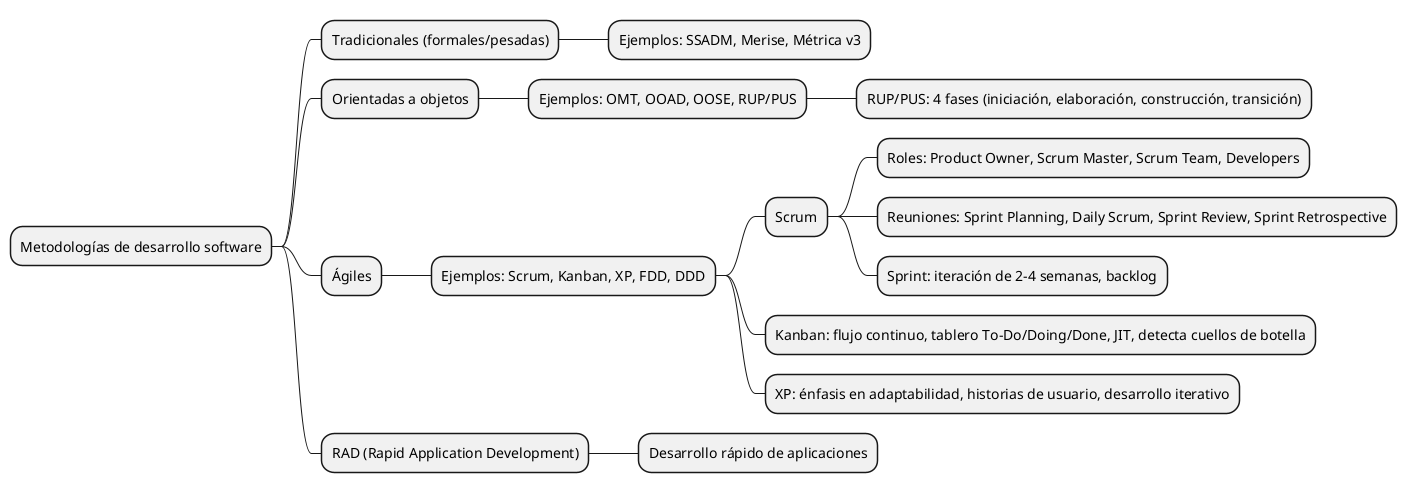 @startmindmap
* Metodologías de desarrollo software
** Tradicionales (formales/pesadas)
*** Ejemplos: SSADM, Merise, Métrica v3
** Orientadas a objetos
*** Ejemplos: OMT, OOAD, OOSE, RUP/PUS
**** RUP/PUS: 4 fases (iniciación, elaboración, construcción, transición)
** Ágiles
*** Ejemplos: Scrum, Kanban, XP, FDD, DDD
**** Scrum
***** Roles: Product Owner, Scrum Master, Scrum Team, Developers
***** Reuniones: Sprint Planning, Daily Scrum, Sprint Review, Sprint Retrospective
***** Sprint: iteración de 2-4 semanas, backlog
**** Kanban: flujo continuo, tablero To-Do/Doing/Done, JIT, detecta cuellos de botella
**** XP: énfasis en adaptabilidad, historias de usuario, desarrollo iterativo
** RAD (Rapid Application Development)
*** Desarrollo rápido de aplicaciones
@endmindmap

@startuml
skinparam class {
    BackgroundColor<<trad>> #f9e79f
    BackgroundColor<<oo>> #aed6f1
    BackgroundColor<<agil>> #a9dfbf
    BackgroundColor<<rad>> #f5b7b1
    BorderColor Black
}

class "Metodologías de desarrollo software" as MDS

class "Tradicionales" <<trad>> {
    Ejemplos: SSADM, Merise, Métrica v3
    Foco: planificación, documentación, procesos
}
class "Orientadas a objetos" <<oo>> {
    Ejemplos: OMT, OOAD, OOSE, RUP/PUS
    Foco: modelado con objetos
    --
    RUP/PUS: 4 fases (iniciación, elaboración, construcción, transición)
}
class "Ágiles" <<agil>> {
    Ejemplos: Scrum, Kanban, XP, FDD, DDD
    Foco: incremental, adaptabilidad, colaboración
}
class "RAD" <<rad>> {
    Desarrollo rápido de aplicaciones
}

class "Scrum" <<agil>> {
    Roles: Product Owner, Scrum Master, Scrum Team, Developers
    Reuniones: Sprint Planning, Daily Scrum, Sprint Review, Sprint Retrospective
    Sprint: iteración 2-4 semanas, backlog
}
class "Kanban" <<agil>> {
    Flujo continuo, tablero To-Do/Doing/Done, JIT
}
class "XP" <<agil>> {
    Adaptabilidad, historias de usuario, desarrollo iterativo
}

MDS -- Tradicionales
MDS -- "Orientadas a objetos"
MDS -- Ágiles
MDS -- RAD
Ágiles -- Scrum
Ágiles -- Kanban
Ágiles -- XP

legend left
Tradicionales: Basadas en fuerte planificación, documentación y procesos.
RAD: Metodología orientada a entregar sistemas muy rápido.
RUP/PUS: Proceso unificado en 4 fases: iniciación, elaboración, construcción, transición.

Scrum: Metodología ágil con roles (Product Owner, Scrum Master, Equipo), iteraciones (sprints) y reuniones clave.

Scrum: Metodología ágil con roles y eventos iterativos.
  - Product Owner: Voz del cliente, prioriza funcionalidades.
  - Scrum Master: Facilita Scrum, protege al equipo.
  - Scrum Team: Construye el producto, multifuncional y autoorganizado. Tamaño pequeño (de 5 a 9 personas).
  - Developers: Implementan y entregan incrementos de producto.

 Sprint: Iteración de 2-4 semanas donde se desarrolla un incremento de software operativo.
  - Backlog: Lista priorizada de requisitos y tareas pendientes; de aquí se seleccionan los ítems para cada sprint.
  
Kanban: Flujo continuo, tablero visual (To-Do, Doing, Done), principio JIT.
XP: Énfasis en adaptabilidad, historias de usuario, desarrollo iterativo y cambios frecuentes.
endlegend
@enduml

